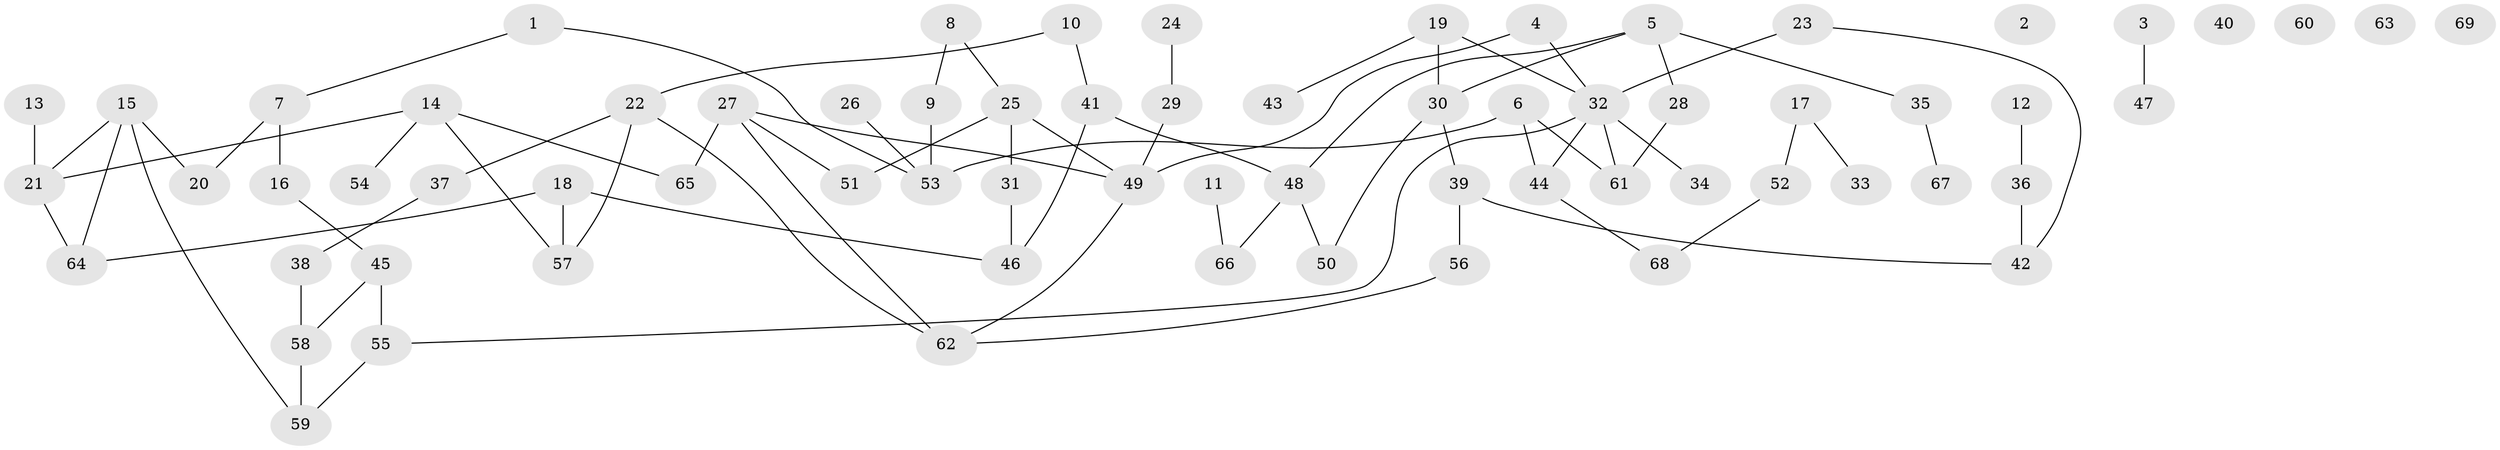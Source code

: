 // coarse degree distribution, {5: 0.07317073170731707, 0: 0.14634146341463414, 2: 0.21951219512195122, 4: 0.14634146341463414, 3: 0.17073170731707318, 1: 0.1951219512195122, 6: 0.04878048780487805}
// Generated by graph-tools (version 1.1) at 2025/16/03/04/25 18:16:28]
// undirected, 69 vertices, 81 edges
graph export_dot {
graph [start="1"]
  node [color=gray90,style=filled];
  1;
  2;
  3;
  4;
  5;
  6;
  7;
  8;
  9;
  10;
  11;
  12;
  13;
  14;
  15;
  16;
  17;
  18;
  19;
  20;
  21;
  22;
  23;
  24;
  25;
  26;
  27;
  28;
  29;
  30;
  31;
  32;
  33;
  34;
  35;
  36;
  37;
  38;
  39;
  40;
  41;
  42;
  43;
  44;
  45;
  46;
  47;
  48;
  49;
  50;
  51;
  52;
  53;
  54;
  55;
  56;
  57;
  58;
  59;
  60;
  61;
  62;
  63;
  64;
  65;
  66;
  67;
  68;
  69;
  1 -- 7;
  1 -- 53;
  3 -- 47;
  4 -- 32;
  4 -- 49;
  5 -- 28;
  5 -- 30;
  5 -- 35;
  5 -- 48;
  6 -- 44;
  6 -- 53;
  6 -- 61;
  7 -- 16;
  7 -- 20;
  8 -- 9;
  8 -- 25;
  9 -- 53;
  10 -- 22;
  10 -- 41;
  11 -- 66;
  12 -- 36;
  13 -- 21;
  14 -- 21;
  14 -- 54;
  14 -- 57;
  14 -- 65;
  15 -- 20;
  15 -- 21;
  15 -- 59;
  15 -- 64;
  16 -- 45;
  17 -- 33;
  17 -- 52;
  18 -- 46;
  18 -- 57;
  18 -- 64;
  19 -- 30;
  19 -- 32;
  19 -- 43;
  21 -- 64;
  22 -- 37;
  22 -- 57;
  22 -- 62;
  23 -- 32;
  23 -- 42;
  24 -- 29;
  25 -- 31;
  25 -- 49;
  25 -- 51;
  26 -- 53;
  27 -- 49;
  27 -- 51;
  27 -- 62;
  27 -- 65;
  28 -- 61;
  29 -- 49;
  30 -- 39;
  30 -- 50;
  31 -- 46;
  32 -- 34;
  32 -- 44;
  32 -- 55;
  32 -- 61;
  35 -- 67;
  36 -- 42;
  37 -- 38;
  38 -- 58;
  39 -- 42;
  39 -- 56;
  41 -- 46;
  41 -- 48;
  44 -- 68;
  45 -- 55;
  45 -- 58;
  48 -- 50;
  48 -- 66;
  49 -- 62;
  52 -- 68;
  55 -- 59;
  56 -- 62;
  58 -- 59;
}
